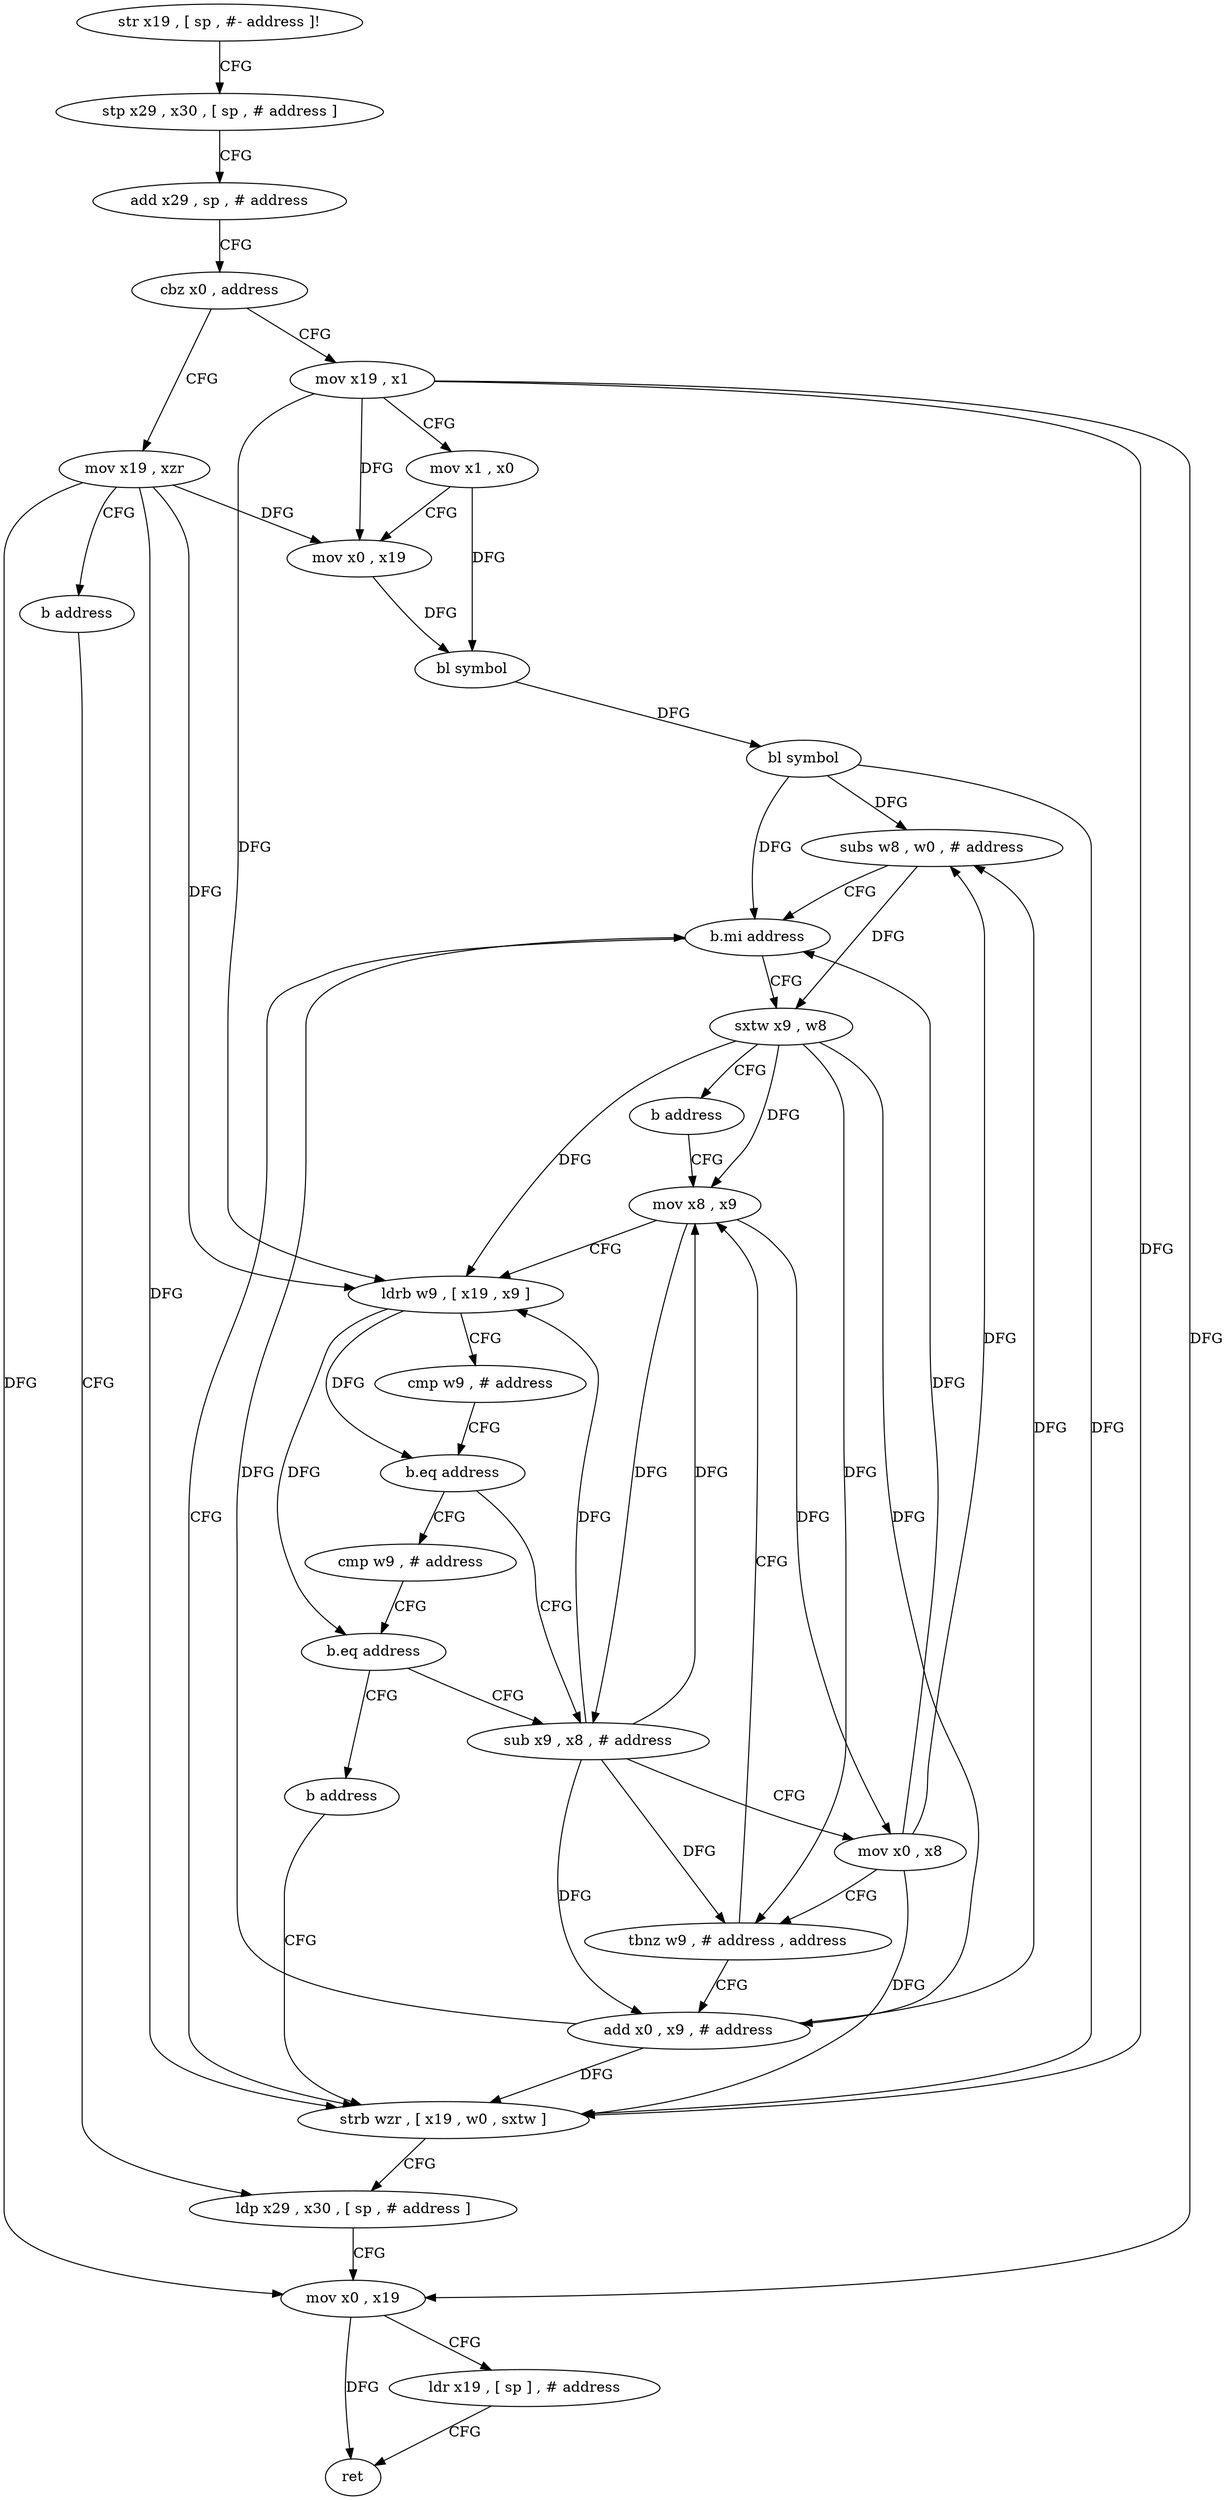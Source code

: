digraph "func" {
"4217344" [label = "str x19 , [ sp , #- address ]!" ]
"4217348" [label = "stp x29 , x30 , [ sp , # address ]" ]
"4217352" [label = "add x29 , sp , # address" ]
"4217356" [label = "cbz x0 , address" ]
"4217436" [label = "mov x19 , xzr" ]
"4217360" [label = "mov x19 , x1" ]
"4217440" [label = "b address" ]
"4217452" [label = "ldp x29 , x30 , [ sp , # address ]" ]
"4217364" [label = "mov x1 , x0" ]
"4217368" [label = "mov x0 , x19" ]
"4217372" [label = "bl symbol" ]
"4217376" [label = "bl symbol" ]
"4217380" [label = "subs w8 , w0 , # address" ]
"4217384" [label = "b.mi address" ]
"4217448" [label = "strb wzr , [ x19 , w0 , sxtw ]" ]
"4217388" [label = "sxtw x9 , w8" ]
"4217456" [label = "mov x0 , x19" ]
"4217460" [label = "ldr x19 , [ sp ] , # address" ]
"4217464" [label = "ret" ]
"4217392" [label = "b address" ]
"4217408" [label = "mov x8 , x9" ]
"4217412" [label = "ldrb w9 , [ x19 , x9 ]" ]
"4217416" [label = "cmp w9 , # address" ]
"4217420" [label = "b.eq address" ]
"4217396" [label = "sub x9 , x8 , # address" ]
"4217424" [label = "cmp w9 , # address" ]
"4217400" [label = "mov x0 , x8" ]
"4217404" [label = "tbnz w9 , # address , address" ]
"4217444" [label = "add x0 , x9 , # address" ]
"4217428" [label = "b.eq address" ]
"4217432" [label = "b address" ]
"4217344" -> "4217348" [ label = "CFG" ]
"4217348" -> "4217352" [ label = "CFG" ]
"4217352" -> "4217356" [ label = "CFG" ]
"4217356" -> "4217436" [ label = "CFG" ]
"4217356" -> "4217360" [ label = "CFG" ]
"4217436" -> "4217440" [ label = "CFG" ]
"4217436" -> "4217368" [ label = "DFG" ]
"4217436" -> "4217456" [ label = "DFG" ]
"4217436" -> "4217448" [ label = "DFG" ]
"4217436" -> "4217412" [ label = "DFG" ]
"4217360" -> "4217364" [ label = "CFG" ]
"4217360" -> "4217368" [ label = "DFG" ]
"4217360" -> "4217456" [ label = "DFG" ]
"4217360" -> "4217448" [ label = "DFG" ]
"4217360" -> "4217412" [ label = "DFG" ]
"4217440" -> "4217452" [ label = "CFG" ]
"4217452" -> "4217456" [ label = "CFG" ]
"4217364" -> "4217368" [ label = "CFG" ]
"4217364" -> "4217372" [ label = "DFG" ]
"4217368" -> "4217372" [ label = "DFG" ]
"4217372" -> "4217376" [ label = "DFG" ]
"4217376" -> "4217380" [ label = "DFG" ]
"4217376" -> "4217384" [ label = "DFG" ]
"4217376" -> "4217448" [ label = "DFG" ]
"4217380" -> "4217384" [ label = "CFG" ]
"4217380" -> "4217388" [ label = "DFG" ]
"4217384" -> "4217448" [ label = "CFG" ]
"4217384" -> "4217388" [ label = "CFG" ]
"4217448" -> "4217452" [ label = "CFG" ]
"4217388" -> "4217392" [ label = "CFG" ]
"4217388" -> "4217408" [ label = "DFG" ]
"4217388" -> "4217412" [ label = "DFG" ]
"4217388" -> "4217404" [ label = "DFG" ]
"4217388" -> "4217444" [ label = "DFG" ]
"4217456" -> "4217460" [ label = "CFG" ]
"4217456" -> "4217464" [ label = "DFG" ]
"4217460" -> "4217464" [ label = "CFG" ]
"4217392" -> "4217408" [ label = "CFG" ]
"4217408" -> "4217412" [ label = "CFG" ]
"4217408" -> "4217396" [ label = "DFG" ]
"4217408" -> "4217400" [ label = "DFG" ]
"4217412" -> "4217416" [ label = "CFG" ]
"4217412" -> "4217420" [ label = "DFG" ]
"4217412" -> "4217428" [ label = "DFG" ]
"4217416" -> "4217420" [ label = "CFG" ]
"4217420" -> "4217396" [ label = "CFG" ]
"4217420" -> "4217424" [ label = "CFG" ]
"4217396" -> "4217400" [ label = "CFG" ]
"4217396" -> "4217408" [ label = "DFG" ]
"4217396" -> "4217412" [ label = "DFG" ]
"4217396" -> "4217404" [ label = "DFG" ]
"4217396" -> "4217444" [ label = "DFG" ]
"4217424" -> "4217428" [ label = "CFG" ]
"4217400" -> "4217404" [ label = "CFG" ]
"4217400" -> "4217380" [ label = "DFG" ]
"4217400" -> "4217384" [ label = "DFG" ]
"4217400" -> "4217448" [ label = "DFG" ]
"4217404" -> "4217444" [ label = "CFG" ]
"4217404" -> "4217408" [ label = "CFG" ]
"4217444" -> "4217448" [ label = "DFG" ]
"4217444" -> "4217380" [ label = "DFG" ]
"4217444" -> "4217384" [ label = "DFG" ]
"4217428" -> "4217396" [ label = "CFG" ]
"4217428" -> "4217432" [ label = "CFG" ]
"4217432" -> "4217448" [ label = "CFG" ]
}
